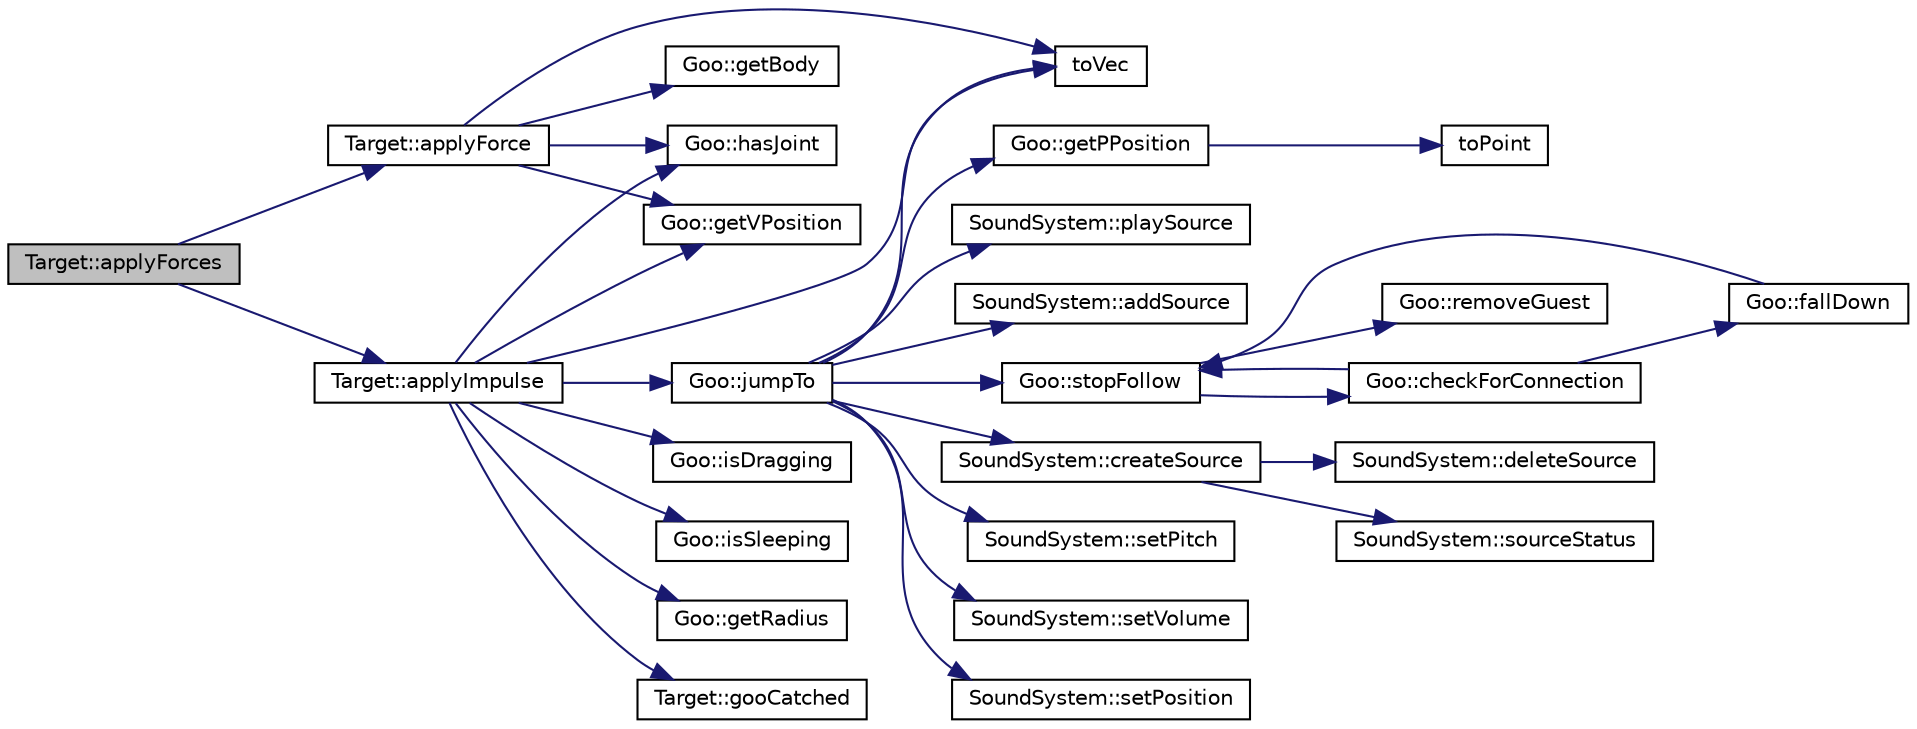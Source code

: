 digraph G
{
  edge [fontname="Helvetica",fontsize="10",labelfontname="Helvetica",labelfontsize="10"];
  node [fontname="Helvetica",fontsize="10",shape=record];
  rankdir="LR";
  Node1 [label="Target::applyForces",height=0.2,width=0.4,color="black", fillcolor="grey75", style="filled" fontcolor="black"];
  Node1 -> Node2 [color="midnightblue",fontsize="10",style="solid",fontname="Helvetica"];
  Node2 [label="Target::applyForce",height=0.2,width=0.4,color="black", fillcolor="white", style="filled",URL="$d0/dc4/classTarget.html#a0df704809ddf39b233c2f144af6e805a"];
  Node2 -> Node3 [color="midnightblue",fontsize="10",style="solid",fontname="Helvetica"];
  Node3 [label="Goo::hasJoint",height=0.2,width=0.4,color="black", fillcolor="white", style="filled",URL="$d5/d5d/classGoo.html#ae809f97fb4c0c7f58a63cbed66f0ba5c"];
  Node2 -> Node4 [color="midnightblue",fontsize="10",style="solid",fontname="Helvetica"];
  Node4 [label="toVec",height=0.2,width=0.4,color="black", fillcolor="white", style="filled",URL="$d5/da5/tools_8h.html#a8dfdc7a5f23df015bdc2dd317531c528",tooltip="Convert a QPoint in a b2Vec2."];
  Node2 -> Node5 [color="midnightblue",fontsize="10",style="solid",fontname="Helvetica"];
  Node5 [label="Goo::getVPosition",height=0.2,width=0.4,color="black", fillcolor="white", style="filled",URL="$d5/d5d/classGoo.html#aa73714c6bc45881fadb6638d11c884bd"];
  Node2 -> Node6 [color="midnightblue",fontsize="10",style="solid",fontname="Helvetica"];
  Node6 [label="Goo::getBody",height=0.2,width=0.4,color="black", fillcolor="white", style="filled",URL="$d5/d5d/classGoo.html#a314afea0927fa89c5d2c50bf8893ed0c"];
  Node1 -> Node7 [color="midnightblue",fontsize="10",style="solid",fontname="Helvetica"];
  Node7 [label="Target::applyImpulse",height=0.2,width=0.4,color="black", fillcolor="white", style="filled",URL="$d0/dc4/classTarget.html#a6d597b44d774f30629c6a2837dfed004"];
  Node7 -> Node3 [color="midnightblue",fontsize="10",style="solid",fontname="Helvetica"];
  Node7 -> Node8 [color="midnightblue",fontsize="10",style="solid",fontname="Helvetica"];
  Node8 [label="Goo::isDragging",height=0.2,width=0.4,color="black", fillcolor="white", style="filled",URL="$d5/d5d/classGoo.html#a9c348d89e111f2cd91717e5b743c9c04"];
  Node7 -> Node9 [color="midnightblue",fontsize="10",style="solid",fontname="Helvetica"];
  Node9 [label="Goo::isSleeping",height=0.2,width=0.4,color="black", fillcolor="white", style="filled",URL="$d5/d5d/classGoo.html#afda1bd74820a4c66e4b5ac11c8535fc4"];
  Node7 -> Node4 [color="midnightblue",fontsize="10",style="solid",fontname="Helvetica"];
  Node7 -> Node5 [color="midnightblue",fontsize="10",style="solid",fontname="Helvetica"];
  Node7 -> Node10 [color="midnightblue",fontsize="10",style="solid",fontname="Helvetica"];
  Node10 [label="Goo::getRadius",height=0.2,width=0.4,color="black", fillcolor="white", style="filled",URL="$d5/d5d/classGoo.html#ad0a35947fd97bfef88a7dc9b340536e0"];
  Node7 -> Node11 [color="midnightblue",fontsize="10",style="solid",fontname="Helvetica"];
  Node11 [label="Target::gooCatched",height=0.2,width=0.4,color="black", fillcolor="white", style="filled",URL="$d0/dc4/classTarget.html#aab68edc9c7c74bcafe00c82c737f5e16"];
  Node7 -> Node12 [color="midnightblue",fontsize="10",style="solid",fontname="Helvetica"];
  Node12 [label="Goo::jumpTo",height=0.2,width=0.4,color="black", fillcolor="white", style="filled",URL="$d5/d5d/classGoo.html#a3a30993d73e8074fc71a6ec6bcd0b663"];
  Node12 -> Node13 [color="midnightblue",fontsize="10",style="solid",fontname="Helvetica"];
  Node13 [label="Goo::stopFollow",height=0.2,width=0.4,color="black", fillcolor="white", style="filled",URL="$d5/d5d/classGoo.html#a83a93e67d95635456f9bf4bcfb1ccf32"];
  Node13 -> Node14 [color="midnightblue",fontsize="10",style="solid",fontname="Helvetica"];
  Node14 [label="Goo::checkForConnection",height=0.2,width=0.4,color="black", fillcolor="white", style="filled",URL="$d5/d5d/classGoo.html#abfc4ee3aa7503c26f1bd4e2024f666e4"];
  Node14 -> Node13 [color="midnightblue",fontsize="10",style="solid",fontname="Helvetica"];
  Node14 -> Node15 [color="midnightblue",fontsize="10",style="solid",fontname="Helvetica"];
  Node15 [label="Goo::fallDown",height=0.2,width=0.4,color="black", fillcolor="white", style="filled",URL="$d5/d5d/classGoo.html#aefb4ce872af2583c479f2b41d9b494ab"];
  Node15 -> Node13 [color="midnightblue",fontsize="10",style="solid",fontname="Helvetica"];
  Node13 -> Node16 [color="midnightblue",fontsize="10",style="solid",fontname="Helvetica"];
  Node16 [label="Goo::removeGuest",height=0.2,width=0.4,color="black", fillcolor="white", style="filled",URL="$d5/d5d/classGoo.html#a048114698e7a5f9912bfc09f19470264"];
  Node12 -> Node17 [color="midnightblue",fontsize="10",style="solid",fontname="Helvetica"];
  Node17 [label="SoundSystem::createSource",height=0.2,width=0.4,color="black", fillcolor="white", style="filled",URL="$d3/dd2/classSoundSystem.html#a3ee89a335758195d3ad204651cbb113f"];
  Node17 -> Node18 [color="midnightblue",fontsize="10",style="solid",fontname="Helvetica"];
  Node18 [label="SoundSystem::sourceStatus",height=0.2,width=0.4,color="black", fillcolor="white", style="filled",URL="$d3/dd2/classSoundSystem.html#a69834cd09c84145151347b2bc3d93af1"];
  Node17 -> Node19 [color="midnightblue",fontsize="10",style="solid",fontname="Helvetica"];
  Node19 [label="SoundSystem::deleteSource",height=0.2,width=0.4,color="black", fillcolor="white", style="filled",URL="$d3/dd2/classSoundSystem.html#a40ed8f6a1c61cdc9f085c3c0d4998145"];
  Node12 -> Node20 [color="midnightblue",fontsize="10",style="solid",fontname="Helvetica"];
  Node20 [label="SoundSystem::setPitch",height=0.2,width=0.4,color="black", fillcolor="white", style="filled",URL="$d3/dd2/classSoundSystem.html#aa495b33a8bd7d32105a6556ee4a46b02"];
  Node12 -> Node21 [color="midnightblue",fontsize="10",style="solid",fontname="Helvetica"];
  Node21 [label="SoundSystem::setVolume",height=0.2,width=0.4,color="black", fillcolor="white", style="filled",URL="$d3/dd2/classSoundSystem.html#a0086c491127e28ca94371f414aacb937"];
  Node12 -> Node22 [color="midnightblue",fontsize="10",style="solid",fontname="Helvetica"];
  Node22 [label="SoundSystem::setPosition",height=0.2,width=0.4,color="black", fillcolor="white", style="filled",URL="$d3/dd2/classSoundSystem.html#a0662f9cba16ba4d04c0b6426a1be9e4d"];
  Node12 -> Node23 [color="midnightblue",fontsize="10",style="solid",fontname="Helvetica"];
  Node23 [label="Goo::getPPosition",height=0.2,width=0.4,color="black", fillcolor="white", style="filled",URL="$d5/d5d/classGoo.html#a7396488f837512c3e887f15fb82dcb8f"];
  Node23 -> Node24 [color="midnightblue",fontsize="10",style="solid",fontname="Helvetica"];
  Node24 [label="toPoint",height=0.2,width=0.4,color="black", fillcolor="white", style="filled",URL="$d5/da5/tools_8h.html#a94f703d943194650c89dfc581bab6b14",tooltip="Convert a b2Vec2 in a QPoint."];
  Node12 -> Node25 [color="midnightblue",fontsize="10",style="solid",fontname="Helvetica"];
  Node25 [label="SoundSystem::playSource",height=0.2,width=0.4,color="black", fillcolor="white", style="filled",URL="$d3/dd2/classSoundSystem.html#a36a321e65d3e1e5af2033c42de5ff23e"];
  Node12 -> Node26 [color="midnightblue",fontsize="10",style="solid",fontname="Helvetica"];
  Node26 [label="SoundSystem::addSource",height=0.2,width=0.4,color="black", fillcolor="white", style="filled",URL="$d3/dd2/classSoundSystem.html#a7cc18fd22cea9676cdc85390f75ead3d"];
  Node12 -> Node4 [color="midnightblue",fontsize="10",style="solid",fontname="Helvetica"];
}
